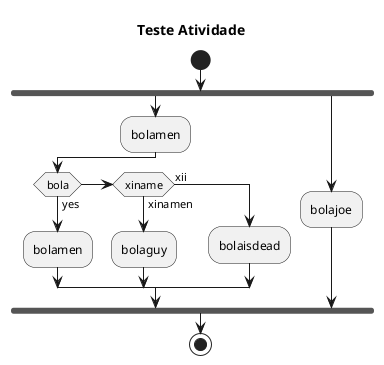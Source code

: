 @startuml Teste 

title Teste Atividade

start
fork
:bolamen;
if (bola) then (yes)
    :bolamen;
elseif (xiname) then (xinamen)
    :bolaguy;
else (xii)
    :bolaisdead;
endif
fork again
:bolajoe;
end fork
stop

@enduml